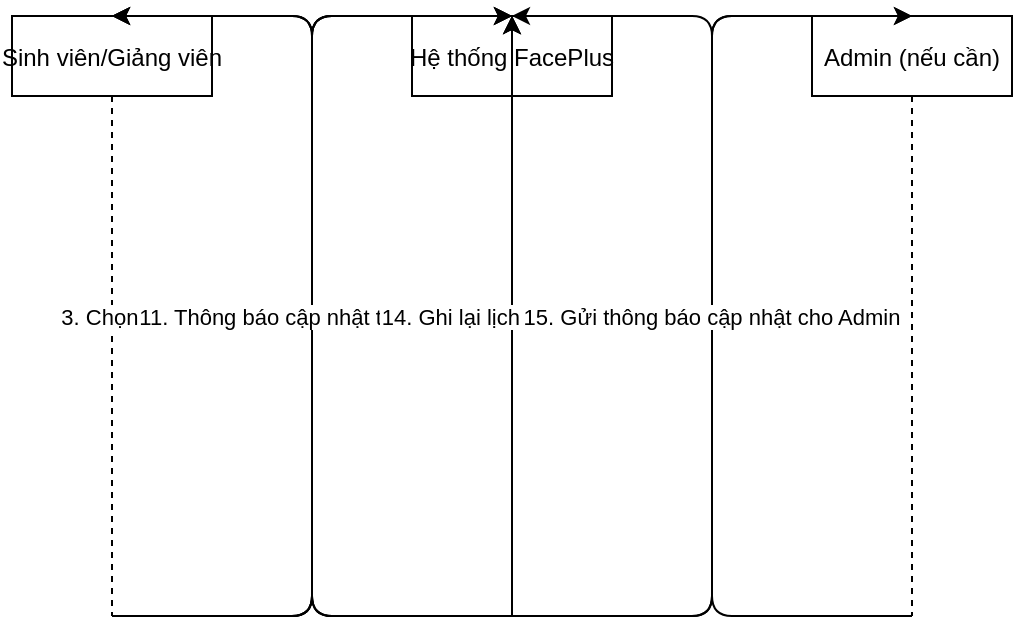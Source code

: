 <?xml version="1.0" encoding="UTF-8"?>
<mxfile>
  <diagram id="sequenceDiagram" name="Page-1">
    <mxGraphModel dx="633" dy="476" grid="1" gridSize="10" guides="1" tooltips="1" connect="1" arrows="1" fold="1" page="1" pageScale="1" pageWidth="827" pageHeight="1169" math="0" shadow="0">
      <root>
        <mxCell id="0" />
        <mxCell id="1" parent="0" />
        
        <!-- Actor: Sinh viên/Giảng viên -->
        <mxCell id="2" value="Sinh viên/Giảng viên" style="shape=umlLifeline;perimeter=orthogonalPerimeter;" vertex="1" parent="1">
          <mxGeometry x="50" y="50" width="100" height="300" as="geometry" />
        </mxCell>

        <!-- Actor: Hệ thống FacePlus -->
        <mxCell id="3" value="Hệ thống FacePlus" style="shape=umlLifeline;perimeter=orthogonalPerimeter;" vertex="1" parent="1">
          <mxGeometry x="250" y="50" width="100" height="300" as="geometry" />
        </mxCell>

        <!-- Actor: Admin -->
        <mxCell id="4" value="Admin (nếu cần)" style="shape=umlLifeline;perimeter=orthogonalPerimeter;" vertex="1" parent="1">
          <mxGeometry x="450" y="50" width="100" height="300" as="geometry" />
        </mxCell>

        <!-- Interaction: User chọn chỉnh sửa -->
        <mxCell id="5" value="1. Chọn 'Chỉnh sửa thông tin cá nhân'" style="edgeStyle=elbowEdgeStyle;rounded=1;exitX=0.5;exitY=1;entryX=0.5;entryY=0;" edge="1" parent="1" source="2" target="3">
          <mxGeometry relative="1" as="geometry" />
        </mxCell>

        <!-- Interaction: Hệ thống hiển thị giao diện -->
        <mxCell id="6" value="2. Hiển thị giao diện chỉnh sửa" style="edgeStyle=elbowEdgeStyle;rounded=1;exitX=0.5;exitY=1;entryX=0.5;entryY=0;" edge="1" parent="1" source="3" target="2">
          <mxGeometry relative="1" as="geometry" />
        </mxCell>

        <!-- Interaction: User nhập thông tin mới -->
        <mxCell id="7" value="3. Chọn thông tin cần cập nhật và nhập dữ liệu mới" style="edgeStyle=elbowEdgeStyle;rounded=1;exitX=0.5;exitY=1;entryX=0.5;entryY=0;" edge="1" parent="1" source="2" target="3">
          <mxGeometry relative="1" as="geometry" />
        </mxCell>

        <!-- Interaction: Hệ thống kiểm tra hợp lệ -->
        <mxCell id="8" value="4. Kiểm tra tính hợp lệ" style="edgeStyle=elbowEdgeStyle;rounded=1;exitX=0.5;exitY=1;entryX=0.5;entryY=0;" edge="1" parent="1" source="3" target="3">
          <mxGeometry relative="1" as="geometry" />
        </mxCell>

        <!-- Alternative: Thông tin không hợp lệ -->
        <mxCell id="9" value="5. Hiển thị thông báo lỗi" style="dashed=1;edgeStyle=elbowEdgeStyle;rounded=1;exitX=0.5;exitY=1;entryX=0.5;entryY=0;" edge="1" parent="1" source="3" target="2">
          <mxGeometry relative="1" as="geometry" />
        </mxCell>

        <!-- Alternative: Thông tin hợp lệ -->
        <mxCell id="10" value="6. Xác nhận cập nhật" style="edgeStyle=elbowEdgeStyle;rounded=1;exitX=0.5;exitY=1;entryX=0.5;entryY=0;" edge="1" parent="1" source="2" target="3">
          <mxGeometry relative="1" as="geometry" />
        </mxCell>

        <!-- Admin xác nhận hoặc từ chối -->
        <mxCell id="11" value="7. Gửi yêu cầu xác nhận" style="edgeStyle=elbowEdgeStyle;rounded=1;exitX=0.5;exitY=1;entryX=0.5;entryY=0;" edge="1" parent="1" source="3" target="4">
          <mxGeometry relative="1" as="geometry" />
        </mxCell>

        <mxCell id="12" value="8. Admin xác nhận hoặc từ chối" style="edgeStyle=elbowEdgeStyle;rounded=1;exitX=0.5;exitY=1;entryX=0.5;entryY=0;" edge="1" parent="1" source="4" target="3">
          <mxGeometry relative="1" as="geometry" />
        </mxCell>

        <!-- Lưu thông tin mới -->
        <mxCell id="13" value="10. Lưu thông tin mới" style="edgeStyle=elbowEdgeStyle;rounded=1;exitX=0.5;exitY=1;entryX=0.5;entryY=0;" edge="1" parent="1" source="3" target="3">
          <mxGeometry relative="1" as="geometry" />
        </mxCell>

        <!-- Thông báo cập nhật thành công -->
        <mxCell id="14" value="11. Thông báo cập nhật thành công" style="edgeStyle=elbowEdgeStyle;rounded=1;exitX=0.5;exitY=1;entryX=0.5;entryY=0;" edge="1" parent="1" source="3" target="2">
          <mxGeometry relative="1" as="geometry" />
        </mxCell>

        <!-- Ghi lại lịch sử cập nhật -->
        <mxCell id="15" value="14. Ghi lại lịch sử cập nhật" style="edgeStyle=elbowEdgeStyle;rounded=1;exitX=0.5;exitY=1;entryX=0.5;entryY=0;" edge="1" parent="1" source="3" target="3">
          <mxGeometry relative="1" as="geometry" />
        </mxCell>

        <!-- Gửi thông báo cho Admin -->
        <mxCell id="16" value="15. Gửi thông báo cập nhật cho Admin" style="edgeStyle=elbowEdgeStyle;rounded=1;exitX=0.5;exitY=1;entryX=0.5;entryY=0;" edge="1" parent="1" source="3" target="4">
          <mxGeometry relative="1" as="geometry" />
        </mxCell>

      </root>
    </mxGraphModel>
  </diagram>
</mxfile>
